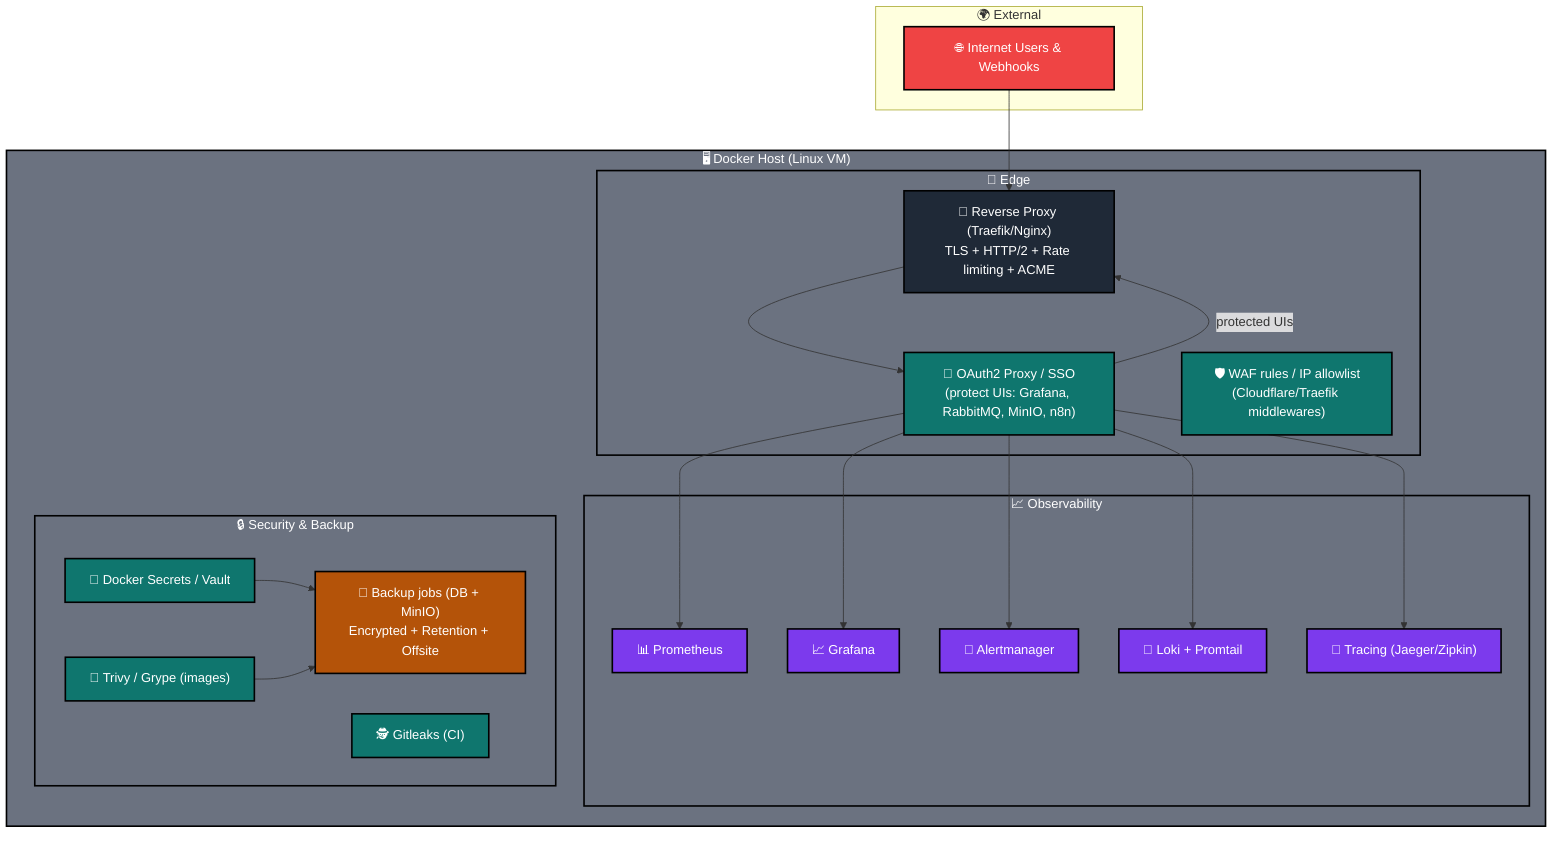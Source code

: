 flowchart TB
    %% A slimmer "Ops" view to show only Edge + Observability + Backups + Security gateways
    classDef edge fill:#1f2937,stroke:#000,stroke-width:2px,color:#fff
    classDef observ fill:#7c3aed,stroke:#000,stroke-width:2px,color:#fff
    classDef sec fill:#0f766e,stroke:#000,stroke-width:2px,color:#fff
    classDef backup fill:#b45309,stroke:#000,stroke-width:2px,color:#fff
    classDef external fill:#ef4444,stroke:#000,stroke-width:2px,color:#fff
    classDef infra fill:#6b7280,stroke:#000,stroke-width:2px,color:#fff

    subgraph External["🌍 External"]
        Internet["🌐 Internet Users & Webhooks"]:::external
    end

    subgraph DockerHost["🖥️ Docker Host (Linux VM)"]
        subgraph Edge["🧱 Edge"]
            Proxy["🔄 Reverse Proxy (Traefik/Nginx)<br/>TLS + HTTP/2 + Rate limiting + ACME"]:::edge
            OAuth["🔐 OAuth2 Proxy / SSO<br/>(protect UIs: Grafana, RabbitMQ, MinIO, n8n)"]:::sec
            WAF["🛡️ WAF rules / IP allowlist<br/>(Cloudflare/Traefik middlewares)"]:::sec
        end

        subgraph Observability["📈 Observability"]
            Prom["📊 Prometheus"]:::observ
            Graf["📈 Grafana"]:::observ
            Alert["🚨 Alertmanager"]:::observ
            Loki["🧾 Loki + Promtail"]:::observ
            Traces["🧭 Tracing (Jaeger/Zipkin)"]:::observ
        end

        subgraph SecurityAndBackup["🔒 Security & Backup"]
            Secrets["🔑 Docker Secrets / Vault"]:::sec
            Gitleaks["🕵️ Gitleaks (CI)"]:::sec
            Scanner["🧪 Trivy / Grype (images)"]:::sec
            Backups["💾 Backup jobs (DB + MinIO)<br/>Encrypted + Retention + Offsite"]:::backup
        end
    end
    class DockerHost,Edge,Observability,SecurityAndBackup infra

    Internet --> Proxy
    Proxy --> OAuth
    OAuth --> Graf
    OAuth --> Prom
    OAuth --> Alert
    OAuth --> Loki
    OAuth --> Traces
    OAuth -->|"protected UIs"| Proxy

    Secrets --> Backups
    Scanner --> Backups
